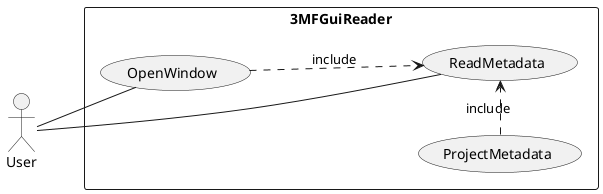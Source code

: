 @startuml
'https://plantuml.com/use-case-diagram

left to right direction
skinparam packageStyle rectangle
actor User

rectangle 3MFGuiReader {
    User -- (OpenWindow)
    (OpenWindow) ...> (ReadMetadata): include
    User -- (ReadMetadata)
    (ProjectMetadata) .> (ReadMetadata): include
}

@enduml
